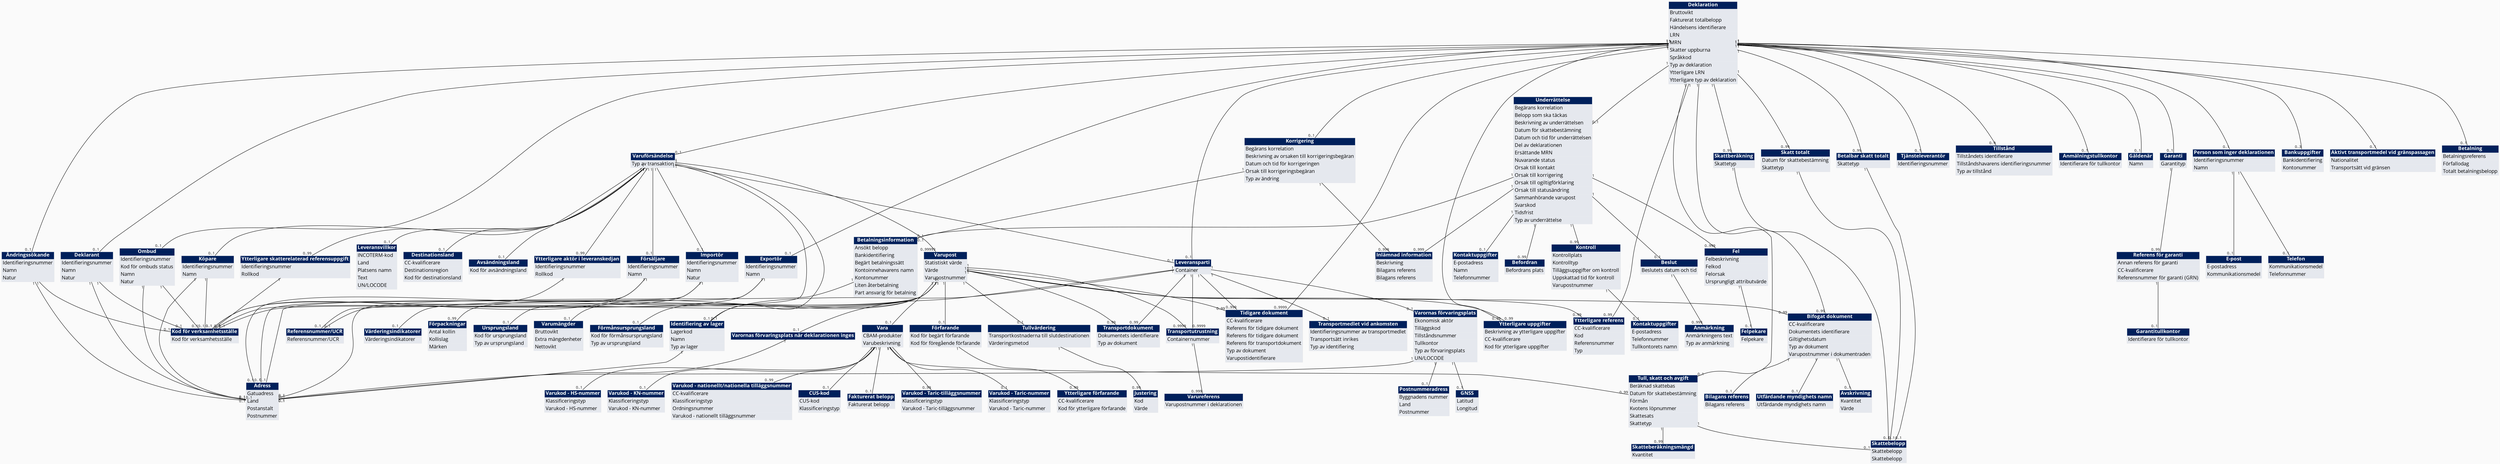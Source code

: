 Graph ClassDiagram {
bgcolor="#fafafa"
node [shape=plain, fontname="Open Sans"]
edge [fontname="Open Sans" width="2"]
"FIg-066" -- "FIg-029" [headlabel="0..1" taillabel="1" fontsize=10]
"FIg-134" -- "FIg-029" [headlabel="0..1" taillabel="1" fontsize=10]
"FIg-014" -- "FIg-037" [headlabel="0..1" taillabel="1" fontsize=10]
"FIg-014" -- "FIg-012" [headlabel="0..999" taillabel="1" fontsize=10]
"FIg-038" -- "FIg-083" [headlabel="0..1" taillabel="1" fontsize=10]
"FIg-038" -- "FIg-029" [headlabel="0..1" taillabel="1" fontsize=10]
"FIg-063" -- "FIg-083" [headlabel="0..1" taillabel="1" fontsize=10]
"FIg-063" -- "FIg-029" [headlabel="0..1" taillabel="1" fontsize=10]
"FIg-045" -- "FIg-081" [headlabel="0..1" taillabel="1" fontsize=10]
"FIg-045" -- "FIg-101" [headlabel="0..99" taillabel="1" fontsize=10]
"FIg-045" -- "FIg-047" [headlabel="0..1" taillabel="1" fontsize=10]
"FIg-045" -- "FIg-088" [headlabel="0..99" taillabel="1" fontsize=10]
"FIg-045" -- "FIg-087" [headlabel="0..1" taillabel="1" fontsize=10]
"FIg-045" -- "FIg-133" [headlabel="0..1" taillabel="1" fontsize=10]
"FIg-045" -- "FIg-086" [headlabel="0..99" taillabel="1" fontsize=10]
"FIg-045" -- "FIg-082" [headlabel="0..1" taillabel="1" fontsize=10]
"FIg-075" -- "FIg-073" [headlabel="0..1" taillabel="1" fontsize=10]
"FIg-075" -- "FIg-122" [headlabel="0..99" taillabel="1" fontsize=10]
"FIg-075" -- "FIg-135" [headlabel="0..999" taillabel="1" fontsize=10]
"FIg-075" -- "FIg-044" [headlabel="0..9999" taillabel="1" fontsize=10]
"FIg-075" -- "FIg-132" [headlabel="0..1" taillabel="1" fontsize=10]
"FIg-075" -- "FIg-127" [headlabel="0..1" taillabel="1" fontsize=10]
"FIg-075" -- "FIg-076" [headlabel="0..1" taillabel="1" fontsize=10]
"FIg-019" -- "FIg-016" [headlabel="0..1" taillabel="1" fontsize=10]
"FIg-093" -- "FIg-094" [headlabel="0..99" taillabel="1" fontsize=10]
"FIg-015" -- "FIg-011" [headlabel="0..999" taillabel="1" fontsize=10]
"FIg-036" -- "FIg-029" [headlabel="0..1" taillabel="1" fontsize=10]
"FIg-036" -- "FIg-083" [headlabel="0..1" taillabel="1" fontsize=10]
"FIg-001" -- "FIg-079" [headlabel="0..1" taillabel="1" fontsize=10]
"FIg-001" -- "FIg-050" [headlabel="0..99" taillabel="1" fontsize=10]
"FIg-001" -- "FIg-014" [headlabel="0..1" taillabel="1" fontsize=10]
"FIg-001" -- "FIg-032" [headlabel="0..9" taillabel="1" fontsize=10]
"FIg-001" -- "FIg-036" [headlabel="0..1" taillabel="1" fontsize=10]
"FIg-001" -- "FIg-116" [headlabel="0..1" taillabel="1" fontsize=10]
"FIg-001" -- "FIg-119" [headlabel="0..1" taillabel="1" fontsize=10]
"FIg-001" -- "FIg-057" [headlabel="0..99" taillabel="1" fontsize=10]
"FIg-001" -- "FIg-026" [headlabel="0..1" taillabel="1" fontsize=10]
"FIg-001" -- "FIg-034" [headlabel="0..1" taillabel="1" fontsize=10]
"FIg-001" -- "FIg-136" [headlabel="0..99" taillabel="1" fontsize=10]
"FIg-001" -- "FIg-102" [headlabel="0..99" taillabel="1" fontsize=10]
"FIg-001" -- "FIg-111" [headlabel="0..99" taillabel="1" fontsize=10]
"FIg-001" -- "FIg-135" [headlabel="0..9999" taillabel="1" fontsize=10]
"FIg-001" -- "FIg-075" [headlabel="0..1" taillabel="1" fontsize=10]
"FIg-001" -- "FIg-038" [headlabel="0..1" taillabel="1" fontsize=10]
"FIg-001" -- "FIg-099" [headlabel="0..1" taillabel="1" fontsize=10]
"FIg-001" -- "FIg-101" [headlabel="0..1" taillabel="1" fontsize=10]
"FIg-001" -- "FIg-031" [headlabel="0..1" taillabel="1" fontsize=10]
"FIg-001" -- "FIg-053" [headlabel="0..99" taillabel="1" fontsize=10]
"FIg-001" -- "FIg-062" [headlabel="0..3" taillabel="1" fontsize=10]
"FIg-001" -- "FIg-028" [headlabel="0..1" taillabel="1" fontsize=10]
"FIg-001" -- "FIg-085" [headlabel="0..1" taillabel="1" fontsize=10]
"FIg-001" -- "FIg-033" [headlabel="0..1" taillabel="1" fontsize=10]
"FIg-001" -- "FIg-060" [headlabel="0..1" taillabel="1" fontsize=10]
"FIg-101" -- "FIg-059" [headlabel="0..1" taillabel="1" fontsize=10]
"FIg-101" -- "FIg-091" [headlabel="0..99" taillabel="1" fontsize=10]
"FIg-017" -- "FIg-023" [headlabel="0..1" taillabel="1" fontsize=10]
"FIg-033" -- "FIg-083" [headlabel="0..1" taillabel="1" fontsize=10]
"FIg-033" -- "FIg-029" [headlabel="0..1" taillabel="1" fontsize=10]
"FIg-078" -- "FIg-136" [headlabel="0..99" taillabel="1" fontsize=10]
"FIg-078" -- "FIg-093" [headlabel="0..1" taillabel="1" fontsize=10]
"FIg-078" -- "FIg-111" [headlabel="0..99" taillabel="1" fontsize=10]
"FIg-078" -- "FIg-135" [headlabel="0..99" taillabel="1" fontsize=10]
"FIg-078" -- "FIg-089" [headlabel="0..1" taillabel="1" fontsize=10]
"FIg-078" -- "FIg-103" [headlabel="0..1" taillabel="1" fontsize=10]
"FIg-078" -- "FIg-130" [headlabel="0..1" taillabel="1" fontsize=10]
"FIg-078" -- "FIg-052" [headlabel="0..99" taillabel="1" fontsize=10]
"FIg-078" -- "FIg-102" [headlabel="0..99" taillabel="1" fontsize=10]
"FIg-078" -- "FIg-045" [headlabel="0..1" taillabel="1" fontsize=10]
"FIg-078" -- "FIg-126" [headlabel="0..1" taillabel="1" fontsize=10]
"FIg-078" -- "FIg-100" [headlabel="0..1" taillabel="1" fontsize=10]
"FIg-078" -- "FIg-044" [headlabel="0..9999" taillabel="1" fontsize=10]
"FIg-078" -- "FIg-122" [headlabel="0..99" taillabel="1" fontsize=10]
"FIg-078" -- "FIg-113" [headlabel="0..1" taillabel="1" fontsize=10]
"FIg-119" -- "FIg-125" [headlabel="0..1" taillabel="1" fontsize=10]
"FIg-119" -- "FIg-063" [headlabel="0..1" taillabel="1" fontsize=10]
"FIg-119" -- "FIg-077" [headlabel="0..1" taillabel="1" fontsize=10]
"FIg-119" -- "FIg-067" [headlabel="0..1" taillabel="1" fontsize=10]
"FIg-119" -- "FIg-092" [headlabel="0..1" taillabel="1" fontsize=10]
"FIg-119" -- "FIg-132" [headlabel="0..1" taillabel="1" fontsize=10]
"FIg-119" -- "FIg-075" [headlabel="0..1" taillabel="1" fontsize=10]
"FIg-119" -- "FIg-126" [headlabel="0..1" taillabel="1" fontsize=10]
"FIg-119" -- "FIg-066" [headlabel="0..99" taillabel="1" fontsize=10]
"FIg-119" -- "FIg-071" [headlabel="0..1" taillabel="1" fontsize=10]
"FIg-119" -- "FIg-078" [headlabel="0..99999" taillabel="1" fontsize=10]
"FIg-119" -- "FIg-134" [headlabel="0..99" taillabel="1" fontsize=10]
"FIg-099" -- "FIg-120" [headlabel="0..99" taillabel="1" fontsize=10]
"FIg-120" -- "FIg-004" [headlabel="0..1" taillabel="1" fontsize=10]
"FIg-132" -- "FIg-083" [headlabel="0..1" taillabel="1" fontsize=10]
"FIg-067" -- "FIg-083" [headlabel="0..1" taillabel="1" fontsize=10]
"FIg-067" -- "FIg-029" [headlabel="0..1" taillabel="1" fontsize=10]
"FIg-127" -- "FIg-131" [headlabel="0..1" taillabel="1" fontsize=10]
"FIg-127" -- "FIg-069" [headlabel="0..1" taillabel="1" fontsize=10]
"FIg-127" -- "FIg-083" [headlabel="0..1" taillabel="1" fontsize=10]
"FIg-076" -- "FIg-083" [headlabel="0..1" taillabel="1" fontsize=10]
"FIg-028" -- "FIg-024" [headlabel="0..99" taillabel="1" fontsize=10]
"FIg-028" -- "FIg-015" [headlabel="0..1" taillabel="1" fontsize=10]
"FIg-028" -- "FIg-012" [headlabel="0..999" taillabel="1" fontsize=10]
"FIg-028" -- "FIg-019" [headlabel="0..99" taillabel="1" fontsize=10]
"FIg-028" -- "FIg-009" [headlabel="0..1" taillabel="1" fontsize=10]
"FIg-028" -- "FIg-017" [headlabel="0..999" taillabel="1" fontsize=10]
"FIg-028" -- "FIg-037" [headlabel="0..1" taillabel="1" fontsize=10]
"FIg-037" -- "FIg-083" [headlabel="0..1" taillabel="1" fontsize=10]
"FIg-113" -- "FIg-097" [headlabel="0..99" taillabel="1" fontsize=10]
"FIg-026" -- "FIg-029" [headlabel="0..1" taillabel="1" fontsize=10]
"FIg-026" -- "FIg-083" [headlabel="0..1" taillabel="1" fontsize=10]
"FIg-125" -- "FIg-083" [headlabel="0..1" taillabel="1" fontsize=10]
"FIg-125" -- "FIg-029" [headlabel="0..1" taillabel="1" fontsize=10]
"FIg-031" -- "FIg-105" [headlabel="0..1" taillabel="1" fontsize=10]
"FIg-031" -- "FIg-043" [headlabel="0..1" taillabel="1" fontsize=10]
"FIg-136" -- "FIg-137" [headlabel="0..1" taillabel="1" fontsize=10]
"FIg-136" -- "FIg-108" [headlabel="0..1" taillabel="1" fontsize=10]
"FIg-136" -- "FIg-042" [headlabel="0..1" taillabel="1" fontsize=10]
"FIg-053" -- "FIg-059" [headlabel="0..1" taillabel="1" fontsize=10]
"FIg-057" -- "FIg-059" [headlabel="0..1" taillabel="1" fontsize=10]
"FIg-050" -- "FIg-059" [headlabel="0..1" taillabel="1" fontsize=10]
"FIg-044" -- "FIg-070" [headlabel="0..999" taillabel="1" fontsize=10]
"FIg-083" [label=<<table border="0" cellspacing="0" cellborder="1" color="#E3E5E9"><tr><td bgcolor="#00205B"><font color="white"><b>Adress</b></font></td></tr><tr><td bgcolor="#e5e8ee" align="left" sides="LR">Gatuadress</td></tr><tr><td bgcolor="#e5e8ee" align="left" sides="LR">Land</td></tr><tr><td bgcolor="#e5e8ee" align="left" sides="LR">Postanstalt</td></tr><tr><td bgcolor="#e5e8ee" align="left" sides="LRB">Postnummer</td></tr></table>>]
"FIg-085" [label=<<table border="0" cellspacing="0" cellborder="1" color="#E3E5E9"><tr><td bgcolor="#00205B"><font color="white"><b>Aktivt transportmedel vid gränspassagen</b></font></td></tr><tr><td bgcolor="#e5e8ee" align="left" sides="LR">Nationalitet</td></tr><tr><td bgcolor="#e5e8ee" align="left" sides="LRB">Transportsätt vid gränsen</td></tr></table>>]
"FIg-038" [label=<<table border="0" cellspacing="0" cellborder="1" color="#E3E5E9"><tr><td bgcolor="#00205B"><font color="white"><b>Ändringssökande</b></font></td></tr><tr><td bgcolor="#e5e8ee" align="left" sides="LR">Identifieringsnummer</td></tr><tr><td bgcolor="#e5e8ee" align="left" sides="LR">Namn</td></tr><tr><td bgcolor="#e5e8ee" align="left" sides="LRB">Natur</td></tr></table>>]
"FIg-116" [label=<<table border="0" cellspacing="0" cellborder="1" color="#E3E5E9"><tr><td bgcolor="#00205B"><font color="white"><b>Anmälningstullkontor</b></font></td></tr><tr><td bgcolor="#e5e8ee" align="left" sides="LRB">Identifierare för tullkontor</td></tr></table>>]
"FIg-011" [label=<<table border="0" cellspacing="0" cellborder="1" color="#E3E5E9"><tr><td bgcolor="#00205B"><font color="white"><b>Anmärkning</b></font></td></tr><tr><td bgcolor="#e5e8ee" align="left" sides="LR">Anmärkningens text</td></tr><tr><td bgcolor="#e5e8ee" align="left" sides="LRB">Typ av anmärkning</td></tr></table>>]
"FIg-071" [label=<<table border="0" cellspacing="0" cellborder="1" color="#E3E5E9"><tr><td bgcolor="#00205B"><font color="white"><b>Avsändningsland</b></font></td></tr><tr><td bgcolor="#e5e8ee" align="left" sides="LRB">Kod för avsändningsland</td></tr></table>>]
"FIg-108" [label=<<table border="0" cellspacing="0" cellborder="1" color="#E3E5E9"><tr><td bgcolor="#00205B"><font color="white"><b>Avskrivning</b></font></td></tr><tr><td bgcolor="#e5e8ee" align="left" sides="LR">Kvantitet</td></tr><tr><td bgcolor="#e5e8ee" align="left" sides="LRB">Värde</td></tr></table>>]
"FIg-062" [label=<<table border="0" cellspacing="0" cellborder="1" color="#E3E5E9"><tr><td bgcolor="#00205B"><font color="white"><b>Bankuppgifter</b></font></td></tr><tr><td bgcolor="#e5e8ee" align="left" sides="LR">Bankidentifiering</td></tr><tr><td bgcolor="#e5e8ee" align="left" sides="LRB">Kontonummer</td></tr></table>>]
"FIg-024" [label=<<table border="0" cellspacing="0" cellborder="1" color="#E3E5E9"><tr><td bgcolor="#00205B"><font color="white"><b>Befordran</b></font></td></tr><tr><td bgcolor="#e5e8ee" align="left" sides="LRB">Befordrans plats</td></tr></table>>]
"FIg-015" [label=<<table border="0" cellspacing="0" cellborder="1" color="#E3E5E9"><tr><td bgcolor="#00205B"><font color="white"><b>Beslut</b></font></td></tr><tr><td bgcolor="#e5e8ee" align="left" sides="LRB">Beslutets datum och tid</td></tr></table>>]
"FIg-057" [label=<<table border="0" cellspacing="0" cellborder="1" color="#E3E5E9"><tr><td bgcolor="#00205B"><font color="white"><b>Betalbar skatt totalt</b></font></td></tr><tr><td bgcolor="#e5e8ee" align="left" sides="LRB">Skattetyp</td></tr></table>>]
"FIg-060" [label=<<table border="0" cellspacing="0" cellborder="1" color="#E3E5E9"><tr><td bgcolor="#00205B"><font color="white"><b>Betalning</b></font></td></tr><tr><td bgcolor="#e5e8ee" align="left" sides="LR">Betalningsreferens</td></tr><tr><td bgcolor="#e5e8ee" align="left" sides="LR">Förfallodag</td></tr><tr><td bgcolor="#e5e8ee" align="left" sides="LRB">Totalt betalningsbelopp</td></tr></table>>]
"FIg-037" [label=<<table border="0" cellspacing="0" cellborder="1" color="#E3E5E9"><tr><td bgcolor="#00205B"><font color="white"><b>Betalningsinformation</b></font></td></tr><tr><td bgcolor="#e5e8ee" align="left" sides="LR">Ansökt belopp</td></tr><tr><td bgcolor="#e5e8ee" align="left" sides="LR">Bankidentifiering</td></tr><tr><td bgcolor="#e5e8ee" align="left" sides="LR">Begärt betalningssätt</td></tr><tr><td bgcolor="#e5e8ee" align="left" sides="LR">Kontoinnehavarens namn</td></tr><tr><td bgcolor="#e5e8ee" align="left" sides="LR">Kontonummer</td></tr><tr><td bgcolor="#e5e8ee" align="left" sides="LR">Liten återbetalning</td></tr><tr><td bgcolor="#e5e8ee" align="left" sides="LRB">Part ansvarig för betalning</td></tr></table>>]
"FIg-136" [label=<<table border="0" cellspacing="0" cellborder="1" color="#E3E5E9"><tr><td bgcolor="#00205B"><font color="white"><b>Bifogat dokument</b></font></td></tr><tr><td bgcolor="#e5e8ee" align="left" sides="LR">CC-kvalificerare</td></tr><tr><td bgcolor="#e5e8ee" align="left" sides="LR">Dokumentets identifierare</td></tr><tr><td bgcolor="#e5e8ee" align="left" sides="LR">Giltighetsdatum</td></tr><tr><td bgcolor="#e5e8ee" align="left" sides="LR">Typ av dokument</td></tr><tr><td bgcolor="#e5e8ee" align="left" sides="LRB">Varupostnummer i dokumentraden</td></tr></table>>]
"FIg-042" [label=<<table border="0" cellspacing="0" cellborder="1" color="#E3E5E9"><tr><td bgcolor="#00205B"><font color="white"><b>Bilagans referens</b></font></td></tr><tr><td bgcolor="#e5e8ee" align="left" sides="LRB">Bilagans referens</td></tr></table>>]
"FIg-087" [label=<<table border="0" cellspacing="0" cellborder="1" color="#E3E5E9"><tr><td bgcolor="#00205B"><font color="white"><b>CUS-kod</b></font></td></tr><tr><td bgcolor="#e5e8ee" align="left" sides="LR">CUS-kod</td></tr><tr><td bgcolor="#e5e8ee" align="left" sides="LRB">Klassificeringstyp</td></tr></table>>]
"FIg-036" [label=<<table border="0" cellspacing="0" cellborder="1" color="#E3E5E9"><tr><td bgcolor="#00205B"><font color="white"><b>Deklarant</b></font></td></tr><tr><td bgcolor="#e5e8ee" align="left" sides="LR">Identifieringsnummer</td></tr><tr><td bgcolor="#e5e8ee" align="left" sides="LR">Namn</td></tr><tr><td bgcolor="#e5e8ee" align="left" sides="LRB">Natur</td></tr></table>>]
"FIg-001" [label=<<table border="0" cellspacing="0" cellborder="1" color="#E3E5E9"><tr><td bgcolor="#00205B"><font color="white"><b>Deklaration</b></font></td></tr><tr><td bgcolor="#e5e8ee" align="left" sides="LR">Bruttovikt</td></tr><tr><td bgcolor="#e5e8ee" align="left" sides="LR">Fakturerat totalbelopp</td></tr><tr><td bgcolor="#e5e8ee" align="left" sides="LR">Händelsens identifierare</td></tr><tr><td bgcolor="#e5e8ee" align="left" sides="LR">LRN</td></tr><tr><td bgcolor="#e5e8ee" align="left" sides="LR">MRN</td></tr><tr><td bgcolor="#e5e8ee" align="left" sides="LR">Skatter uppburna</td></tr><tr><td bgcolor="#e5e8ee" align="left" sides="LR">Språkkod</td></tr><tr><td bgcolor="#e5e8ee" align="left" sides="LR">Typ av deklaration</td></tr><tr><td bgcolor="#e5e8ee" align="left" sides="LR">Ytterligare LRN</td></tr><tr><td bgcolor="#e5e8ee" align="left" sides="LRB">Ytterligare typ av deklaration</td></tr></table>>]
"FIg-092" [label=<<table border="0" cellspacing="0" cellborder="1" color="#E3E5E9"><tr><td bgcolor="#00205B"><font color="white"><b>Destinationsland</b></font></td></tr><tr><td bgcolor="#e5e8ee" align="left" sides="LR">CC-kvalificerare</td></tr><tr><td bgcolor="#e5e8ee" align="left" sides="LR">Destinationsregion</td></tr><tr><td bgcolor="#e5e8ee" align="left" sides="LRB">Kod för destinationsland</td></tr></table>>]
"FIg-105" [label=<<table border="0" cellspacing="0" cellborder="1" color="#E3E5E9"><tr><td bgcolor="#00205B"><font color="white"><b>E-post</b></font></td></tr><tr><td bgcolor="#e5e8ee" align="left" sides="LR">E-postadress</td></tr><tr><td bgcolor="#e5e8ee" align="left" sides="LRB">Kommunikationsmedel</td></tr></table>>]
"FIg-033" [label=<<table border="0" cellspacing="0" cellborder="1" color="#E3E5E9"><tr><td bgcolor="#00205B"><font color="white"><b>Exportör</b></font></td></tr><tr><td bgcolor="#e5e8ee" align="left" sides="LR">Identifieringsnummer</td></tr><tr><td bgcolor="#e5e8ee" align="left" sides="LRB">Namn</td></tr></table>>]
"FIg-133" [label=<<table border="0" cellspacing="0" cellborder="1" color="#E3E5E9"><tr><td bgcolor="#00205B"><font color="white"><b>Fakturerat belopp</b></font></td></tr><tr><td bgcolor="#e5e8ee" align="left" sides="LRB">Fakturerat belopp</td></tr></table>>]
"FIg-017" [label=<<table border="0" cellspacing="0" cellborder="1" color="#E3E5E9"><tr><td bgcolor="#00205B"><font color="white"><b>Fel</b></font></td></tr><tr><td bgcolor="#e5e8ee" align="left" sides="LR">Felbeskrivning</td></tr><tr><td bgcolor="#e5e8ee" align="left" sides="LR">Felkod</td></tr><tr><td bgcolor="#e5e8ee" align="left" sides="LR">Felorsak</td></tr><tr><td bgcolor="#e5e8ee" align="left" sides="LRB">Ursprungligt attributvärde</td></tr></table>>]
"FIg-023" [label=<<table border="0" cellspacing="0" cellborder="1" color="#E3E5E9"><tr><td bgcolor="#00205B"><font color="white"><b>Felpekare</b></font></td></tr><tr><td bgcolor="#e5e8ee" align="left" sides="LR">Felpekare</td></tr></table>>]
"FIg-113" [label=<<table border="0" cellspacing="0" cellborder="1" color="#E3E5E9"><tr><td bgcolor="#00205B"><font color="white"><b>Förfarande</b></font></td></tr><tr><td bgcolor="#e5e8ee" align="left" sides="LR">Kod för begärt förfarande</td></tr><tr><td bgcolor="#e5e8ee" align="left" sides="LRB">Kod för föregående förfarande</td></tr></table>>]
"FIg-103" [label=<<table border="0" cellspacing="0" cellborder="1" color="#E3E5E9"><tr><td bgcolor="#00205B"><font color="white"><b>Förmånsursprungsland</b></font></td></tr><tr><td bgcolor="#e5e8ee" align="left" sides="LR">Kod för förmånsursprungsland</td></tr><tr><td bgcolor="#e5e8ee" align="left" sides="LRB">Typ av ursprungsland</td></tr></table>>]
"FIg-052" [label=<<table border="0" cellspacing="0" cellborder="1" color="#E3E5E9"><tr><td bgcolor="#00205B"><font color="white"><b>Förpackningar</b></font></td></tr><tr><td bgcolor="#e5e8ee" align="left" sides="LR">Antal kollin</td></tr><tr><td bgcolor="#e5e8ee" align="left" sides="LR">Kollislag</td></tr><tr><td bgcolor="#e5e8ee" align="left" sides="LRB">Märken</td></tr></table>>]
"FIg-125" [label=<<table border="0" cellspacing="0" cellborder="1" color="#E3E5E9"><tr><td bgcolor="#00205B"><font color="white"><b>Försäljare</b></font></td></tr><tr><td bgcolor="#e5e8ee" align="left" sides="LR">Identifieringsnummer</td></tr><tr><td bgcolor="#e5e8ee" align="left" sides="LRB">Namn</td></tr></table>>]
"FIg-034" [label=<<table border="0" cellspacing="0" cellborder="1" color="#E3E5E9"><tr><td bgcolor="#00205B"><font color="white"><b>Gäldenär</b></font></td></tr><tr><td bgcolor="#e5e8ee" align="left" sides="LRB">Namn</td></tr></table>>]
"FIg-099" [label=<<table border="0" cellspacing="0" cellborder="1" color="#E3E5E9"><tr><td bgcolor="#00205B"><font color="white"><b>Garanti</b></font></td></tr><tr><td bgcolor="#e5e8ee" align="left" sides="LRB">Garantityp</td></tr></table>>]
"FIg-004" [label=<<table border="0" cellspacing="0" cellborder="1" color="#E3E5E9"><tr><td bgcolor="#00205B"><font color="white"><b>Garantitullkontor</b></font></td></tr><tr><td bgcolor="#e5e8ee" align="left" sides="LRB">Identifierare för tullkontor</td></tr></table>>]
"FIg-069" [label=<<table border="0" cellspacing="0" cellborder="1" color="#E3E5E9"><tr><td bgcolor="#00205B"><font color="white"><b>GNSS</b></font></td></tr><tr><td bgcolor="#e5e8ee" align="left" sides="LR">Latitud</td></tr><tr><td bgcolor="#e5e8ee" align="left" sides="LRB">Longitud</td></tr></table>>]
"FIg-132" [label=<<table border="0" cellspacing="0" cellborder="1" color="#E3E5E9"><tr><td bgcolor="#00205B"><font color="white"><b>Identifiering av lager</b></font></td></tr><tr><td bgcolor="#e5e8ee" align="left" sides="LR">Lagerkod</td></tr><tr><td bgcolor="#e5e8ee" align="left" sides="LR">Namn</td></tr><tr><td bgcolor="#e5e8ee" align="left" sides="LRB">Typ av lager</td></tr></table>>]
"FIg-067" [label=<<table border="0" cellspacing="0" cellborder="1" color="#E3E5E9"><tr><td bgcolor="#00205B"><font color="white"><b>Importör</b></font></td></tr><tr><td bgcolor="#e5e8ee" align="left" sides="LR">Identifieringsnummer</td></tr><tr><td bgcolor="#e5e8ee" align="left" sides="LR">Namn</td></tr><tr><td bgcolor="#e5e8ee" align="left" sides="LRB">Natur</td></tr></table>>]
"FIg-012" [label=<<table border="0" cellspacing="0" cellborder="1" color="#E3E5E9"><tr><td bgcolor="#00205B"><font color="white"><b>Inlämnad information</b></font></td></tr><tr><td bgcolor="#e5e8ee" align="left" sides="LR">Beskrivning</td></tr><tr><td bgcolor="#e5e8ee" align="left" sides="LR">Bilagans referens</td></tr><tr><td bgcolor="#e5e8ee" align="left" sides="LR">Bilagans referens</td></tr></table>>]
"FIg-094" [label=<<table border="0" cellspacing="0" cellborder="1" color="#E3E5E9"><tr><td bgcolor="#00205B"><font color="white"><b>Justering</b></font></td></tr><tr><td bgcolor="#e5e8ee" align="left" sides="LR">Kod</td></tr><tr><td bgcolor="#e5e8ee" align="left" sides="LRB">Värde</td></tr></table>>]
"FIg-029" [label=<<table border="0" cellspacing="0" cellborder="1" color="#E3E5E9"><tr><td bgcolor="#00205B"><font color="white"><b>Kod för verksamhetsställe</b></font></td></tr><tr><td bgcolor="#e5e8ee" align="left" sides="LR">Kod för verksamhetsställe</td></tr></table>>]
"FIg-009" [label=<<table border="0" cellspacing="0" cellborder="1" color="#E3E5E9"><tr><td bgcolor="#00205B"><font color="white"><b>Kontaktuppgifter</b></font></td></tr><tr><td bgcolor="#e5e8ee" align="left" sides="LR">E-postadress</td></tr><tr><td bgcolor="#e5e8ee" align="left" sides="LR">Namn</td></tr><tr><td bgcolor="#e5e8ee" align="left" sides="LRB">Telefonnummer</td></tr></table>>]
"FIg-016" [label=<<table border="0" cellspacing="0" cellborder="1" color="#E3E5E9"><tr><td bgcolor="#00205B"><font color="white"><b>Kontaktuppgifter</b></font></td></tr><tr><td bgcolor="#e5e8ee" align="left" sides="LR">E-postadress</td></tr><tr><td bgcolor="#e5e8ee" align="left" sides="LR">Telefonnummer</td></tr><tr><td bgcolor="#e5e8ee" align="left" sides="LRB">Tullkontorets namn</td></tr></table>>]
"FIg-019" [label=<<table border="0" cellspacing="0" cellborder="1" color="#E3E5E9"><tr><td bgcolor="#00205B"><font color="white"><b>Kontroll</b></font></td></tr><tr><td bgcolor="#e5e8ee" align="left" sides="LR">Kontrollplats</td></tr><tr><td bgcolor="#e5e8ee" align="left" sides="LR">Kontrolltyp</td></tr><tr><td bgcolor="#e5e8ee" align="left" sides="LR">Tilläggsuppgifter om kontroll</td></tr><tr><td bgcolor="#e5e8ee" align="left" sides="LR">Uppskattad tid för kontroll</td></tr><tr><td bgcolor="#e5e8ee" align="left" sides="LRB">Varupostnummer</td></tr></table>>]
"FIg-063" [label=<<table border="0" cellspacing="0" cellborder="1" color="#E3E5E9"><tr><td bgcolor="#00205B"><font color="white"><b>Köpare</b></font></td></tr><tr><td bgcolor="#e5e8ee" align="left" sides="LR">Identifieringsnummer</td></tr><tr><td bgcolor="#e5e8ee" align="left" sides="LRB">Namn</td></tr></table>>]
"FIg-014" [label=<<table border="0" cellspacing="0" cellborder="1" color="#E3E5E9"><tr><td bgcolor="#00205B"><font color="white"><b>Korrigering</b></font></td></tr><tr><td bgcolor="#e5e8ee" align="left" sides="LR">Begärans korrelation</td></tr><tr><td bgcolor="#e5e8ee" align="left" sides="LR">Beskrivning av orsaken till korrigeringsbegäran</td></tr><tr><td bgcolor="#e5e8ee" align="left" sides="LR">Datum och tid för korrigeringen</td></tr><tr><td bgcolor="#e5e8ee" align="left" sides="LR">Orsak till korrigeringsbegäran</td></tr><tr><td bgcolor="#e5e8ee" align="left" sides="LRB">Typ av ändring</td></tr></table>>]
"FIg-075" [label=<<table border="0" cellspacing="0" cellborder="1" color="#E3E5E9"><tr><td bgcolor="#00205B"><font color="white"><b>Leveransparti</b></font></td></tr><tr><td bgcolor="#e5e8ee" align="left" sides="LR">Container</td></tr></table>>]
"FIg-077" [label=<<table border="0" cellspacing="0" cellborder="1" color="#E3E5E9"><tr><td bgcolor="#00205B"><font color="white"><b>Leveransvillkor</b></font></td></tr><tr><td bgcolor="#e5e8ee" align="left" sides="LR">INCOTERM-kod</td></tr><tr><td bgcolor="#e5e8ee" align="left" sides="LR">Land</td></tr><tr><td bgcolor="#e5e8ee" align="left" sides="LR">Platsens namn</td></tr><tr><td bgcolor="#e5e8ee" align="left" sides="LR">Text</td></tr><tr><td bgcolor="#e5e8ee" align="left" sides="LRB">UN/LOCODE</td></tr></table>>]
"FIg-026" [label=<<table border="0" cellspacing="0" cellborder="1" color="#E3E5E9"><tr><td bgcolor="#00205B"><font color="white"><b>Ombud</b></font></td></tr><tr><td bgcolor="#e5e8ee" align="left" sides="LR">Identifieringsnummer</td></tr><tr><td bgcolor="#e5e8ee" align="left" sides="LR">Kod för ombuds status</td></tr><tr><td bgcolor="#e5e8ee" align="left" sides="LR">Namn</td></tr><tr><td bgcolor="#e5e8ee" align="left" sides="LR">Natur</td></tr></table>>]
"FIg-031" [label=<<table border="0" cellspacing="0" cellborder="1" color="#E3E5E9"><tr><td bgcolor="#00205B"><font color="white"><b>Person som inger deklarationen</b></font></td></tr><tr><td bgcolor="#e5e8ee" align="left" sides="LR">Identifieringsnummer</td></tr><tr><td bgcolor="#e5e8ee" align="left" sides="LR">Namn</td></tr></table>>]
"FIg-131" [label=<<table border="0" cellspacing="0" cellborder="1" color="#E3E5E9"><tr><td bgcolor="#00205B"><font color="white"><b>Postnummeradress</b></font></td></tr><tr><td bgcolor="#e5e8ee" align="left" sides="LR">Byggnadens nummer</td></tr><tr><td bgcolor="#e5e8ee" align="left" sides="LR">Land</td></tr><tr><td bgcolor="#e5e8ee" align="left" sides="LR">Postnummer</td></tr></table>>]
"FIg-120" [label=<<table border="0" cellspacing="0" cellborder="1" color="#E3E5E9"><tr><td bgcolor="#00205B"><font color="white"><b>Referens för garanti</b></font></td></tr><tr><td bgcolor="#e5e8ee" align="left" sides="LR">Annan referens för garanti</td></tr><tr><td bgcolor="#e5e8ee" align="left" sides="LR">CC-kvalificerare</td></tr><tr><td bgcolor="#e5e8ee" align="left" sides="LRB">Referensnummer för garanti (GRN)</td></tr></table>>]
"FIg-126" [label=<<table border="0" cellspacing="0" cellborder="1" color="#E3E5E9"><tr><td bgcolor="#00205B"><font color="white"><b>Referensnummer/UCR</b></font></td></tr><tr><td bgcolor="#e5e8ee" align="left" sides="LRB">Referensnummer/UCR</td></tr></table>>]
"FIg-050" [label=<<table border="0" cellspacing="0" cellborder="1" color="#E3E5E9"><tr><td bgcolor="#00205B"><font color="white"><b>Skatt totalt</b></font></td></tr><tr><td bgcolor="#e5e8ee" align="left" sides="LR">Datum för skattebestämning</td></tr><tr><td bgcolor="#e5e8ee" align="left" sides="LRB">Skattetyp</td></tr></table>>]
"FIg-053" [label=<<table border="0" cellspacing="0" cellborder="1" color="#E3E5E9"><tr><td bgcolor="#00205B"><font color="white"><b>Skattberäkning</b></font></td></tr><tr><td bgcolor="#e5e8ee" align="left" sides="LRB">Skattetyp</td></tr></table>>]
"FIg-059" [label=<<table border="0" cellspacing="0" cellborder="1" color="#E3E5E9"><tr><td bgcolor="#00205B"><font color="white"><b>Skattebelopp</b></font></td></tr><tr><td bgcolor="#e5e8ee" align="left" sides="LR">Skattebelopp</td></tr><tr><td bgcolor="#e5e8ee" align="left" sides="LRB">Skattebelopp</td></tr></table>>]
"FIg-091" [label=<<table border="0" cellspacing="0" cellborder="1" color="#E3E5E9"><tr><td bgcolor="#00205B"><font color="white"><b>Skatteberäkningsmängd</b></font></td></tr><tr><td bgcolor="#e5e8ee" align="left" sides="LR">Kvantitet</td></tr></table>>]
"FIg-043" [label=<<table border="0" cellspacing="0" cellborder="1" color="#E3E5E9"><tr><td bgcolor="#00205B"><font color="white"><b>Telefon</b></font></td></tr><tr><td bgcolor="#e5e8ee" align="left" sides="LR">Kommunikationsmedel</td></tr><tr><td bgcolor="#e5e8ee" align="left" sides="LRB">Telefonnummer</td></tr></table>>]
"FIg-135" [label=<<table border="0" cellspacing="0" cellborder="1" color="#E3E5E9"><tr><td bgcolor="#00205B"><font color="white"><b>Tidigare dokument</b></font></td></tr><tr><td bgcolor="#e5e8ee" align="left" sides="LR">CC-kvalificerare</td></tr><tr><td bgcolor="#e5e8ee" align="left" sides="LR">Referens för tidigare dokument</td></tr><tr><td bgcolor="#e5e8ee" align="left" sides="LR">Referens för tidigare dokument</td></tr><tr><td bgcolor="#e5e8ee" align="left" sides="LR">Referens för transportdokument</td></tr><tr><td bgcolor="#e5e8ee" align="left" sides="LR">Typ av dokument</td></tr><tr><td bgcolor="#e5e8ee" align="left" sides="LRB">Varupostidentifierare</td></tr></table>>]
"FIg-032" [label=<<table border="0" cellspacing="0" cellborder="1" color="#E3E5E9"><tr><td bgcolor="#00205B"><font color="white"><b>Tillstånd</b></font></td></tr><tr><td bgcolor="#e5e8ee" align="left" sides="LR">Tillståndets identifierare</td></tr><tr><td bgcolor="#e5e8ee" align="left" sides="LR">Tillståndshavarens identifieringsnummer</td></tr><tr><td bgcolor="#e5e8ee" align="left" sides="LRB">Typ av tillstånd</td></tr></table>>]
"FIg-079" [label=<<table border="0" cellspacing="0" cellborder="1" color="#E3E5E9"><tr><td bgcolor="#00205B"><font color="white"><b>Tjänsteleverantör</b></font></td></tr><tr><td bgcolor="#e5e8ee" align="left" sides="LR">Identifieringsnummer</td></tr></table>>]
"FIg-122" [label=<<table border="0" cellspacing="0" cellborder="1" color="#E3E5E9"><tr><td bgcolor="#00205B"><font color="white"><b>Transportdokument</b></font></td></tr><tr><td bgcolor="#e5e8ee" align="left" sides="LR">Dokumentets identifierare</td></tr><tr><td bgcolor="#e5e8ee" align="left" sides="LRB">Typ av dokument</td></tr></table>>]
"FIg-073" [label=<<table border="0" cellspacing="0" cellborder="1" color="#E3E5E9"><tr><td bgcolor="#00205B"><font color="white"><b>Transportmedlet vid ankomsten</b></font></td></tr><tr><td bgcolor="#e5e8ee" align="left" sides="LR">Identifieringsnummer av transportmedlet</td></tr><tr><td bgcolor="#e5e8ee" align="left" sides="LR">Transportsätt inrikes</td></tr><tr><td bgcolor="#e5e8ee" align="left" sides="LRB">Typ av identifiering</td></tr></table>>]
"FIg-044" [label=<<table border="0" cellspacing="0" cellborder="1" color="#E3E5E9"><tr><td bgcolor="#00205B"><font color="white"><b>Transportutrustning</b></font></td></tr><tr><td bgcolor="#e5e8ee" align="left" sides="LR">Containernummer</td></tr></table>>]
"FIg-101" [label=<<table border="0" cellspacing="0" cellborder="1" color="#E3E5E9"><tr><td bgcolor="#00205B"><font color="white"><b>Tull, skatt och avgift</b></font></td></tr><tr><td bgcolor="#e5e8ee" align="left" sides="LR">Beräknad skattebas</td></tr><tr><td bgcolor="#e5e8ee" align="left" sides="LR">Datum för skattebestämning</td></tr><tr><td bgcolor="#e5e8ee" align="left" sides="LR">Förmån</td></tr><tr><td bgcolor="#e5e8ee" align="left" sides="LR">Kvotens löpnummer</td></tr><tr><td bgcolor="#e5e8ee" align="left" sides="LR">Skattesats</td></tr><tr><td bgcolor="#e5e8ee" align="left" sides="LR">Skattetyp</td></tr></table>>]
"FIg-093" [label=<<table border="0" cellspacing="0" cellborder="1" color="#E3E5E9"><tr><td bgcolor="#00205B"><font color="white"><b>Tullvärdering</b></font></td></tr><tr><td bgcolor="#e5e8ee" align="left" sides="LR">Transportkostnaderna till slutdestinationen</td></tr><tr><td bgcolor="#e5e8ee" align="left" sides="LRB">Värderingsmetod</td></tr></table>>]
"FIg-028" [label=<<table border="0" cellspacing="0" cellborder="1" color="#E3E5E9"><tr><td bgcolor="#00205B"><font color="white"><b>Underrättelse</b></font></td></tr><tr><td bgcolor="#e5e8ee" align="left" sides="LR">Begärans korrelation</td></tr><tr><td bgcolor="#e5e8ee" align="left" sides="LR">Belopp som ska täckas</td></tr><tr><td bgcolor="#e5e8ee" align="left" sides="LR">Beskrivning av underrättelsen</td></tr><tr><td bgcolor="#e5e8ee" align="left" sides="LR">Datum för skattebestämning</td></tr><tr><td bgcolor="#e5e8ee" align="left" sides="LR">Datum och tid för underrättelsen</td></tr><tr><td bgcolor="#e5e8ee" align="left" sides="LR">Del av deklarationen</td></tr><tr><td bgcolor="#e5e8ee" align="left" sides="LR">Ersättande MRN</td></tr><tr><td bgcolor="#e5e8ee" align="left" sides="LR">Nuvarande status</td></tr><tr><td bgcolor="#e5e8ee" align="left" sides="LR">Orsak till kontakt</td></tr><tr><td bgcolor="#e5e8ee" align="left" sides="LR">Orsak till korrigering</td></tr><tr><td bgcolor="#e5e8ee" align="left" sides="LR">Orsak till ogiltigförklaring</td></tr><tr><td bgcolor="#e5e8ee" align="left" sides="LR">Orsak till statusändring</td></tr><tr><td bgcolor="#e5e8ee" align="left" sides="LR">Sammanhörande varupost</td></tr><tr><td bgcolor="#e5e8ee" align="left" sides="LR">Svarskod</td></tr><tr><td bgcolor="#e5e8ee" align="left" sides="LR">Tidsfrist</td></tr><tr><td bgcolor="#e5e8ee" align="left" sides="LR">Typ av underrättelse</td></tr></table>>]
"FIg-100" [label=<<table border="0" cellspacing="0" cellborder="1" color="#E3E5E9"><tr><td bgcolor="#00205B"><font color="white"><b>Ursprungsland</b></font></td></tr><tr><td bgcolor="#e5e8ee" align="left" sides="LR">Kod för ursprungsland</td></tr><tr><td bgcolor="#e5e8ee" align="left" sides="LR">Typ av ursprungsland</td></tr></table>>]
"FIg-137" [label=<<table border="0" cellspacing="0" cellborder="1" color="#E3E5E9"><tr><td bgcolor="#00205B"><font color="white"><b>Utfärdande myndighets namn</b></font></td></tr><tr><td bgcolor="#e5e8ee" align="left" sides="LRB">Utfärdande myndighets namn</td></tr></table>>]
"FIg-045" [label=<<table border="0" cellspacing="0" cellborder="1" color="#E3E5E9"><tr><td bgcolor="#00205B"><font color="white"><b>Vara</b></font></td></tr><tr><td bgcolor="#e5e8ee" align="left" sides="LR">CBAM-produkter</td></tr><tr><td bgcolor="#e5e8ee" align="left" sides="LRB">Varubeskrivning</td></tr></table>>]
"FIg-130" [label=<<table border="0" cellspacing="0" cellborder="1" color="#E3E5E9"><tr><td bgcolor="#00205B"><font color="white"><b>Värderingsindikatorer</b></font></td></tr><tr><td bgcolor="#e5e8ee" align="left" sides="LRB">Värderingsindikatorer</td></tr></table>>]
"FIg-127" [label=<<table border="0" cellspacing="0" cellborder="1" color="#E3E5E9"><tr><td bgcolor="#00205B"><font color="white"><b>Varornas förvaringsplats</b></font></td></tr><tr><td bgcolor="#e5e8ee" align="left" sides="LR">Ekonomisk aktör</td></tr><tr><td bgcolor="#e5e8ee" align="left" sides="LR">Tilläggskod</td></tr><tr><td bgcolor="#e5e8ee" align="left" sides="LR">Tillståndsnummer</td></tr><tr><td bgcolor="#e5e8ee" align="left" sides="LR">Tullkontor</td></tr><tr><td bgcolor="#e5e8ee" align="left" sides="LR">Typ av förvaringsplats</td></tr><tr><td bgcolor="#e5e8ee" align="left" sides="LR">UN/LOCODE</td></tr></table>>]
"FIg-076" [label=<<table border="0" cellspacing="0" cellborder="1" color="#E3E5E9"><tr><td bgcolor="#00205B"><font color="white"><b>Varornas förvaringsplats när deklarationen inges</b></font></td></tr></table>>]
"FIg-119" [label=<<table border="0" cellspacing="0" cellborder="1" color="#E3E5E9"><tr><td bgcolor="#00205B"><font color="white"><b>Varuförsändelse</b></font></td></tr><tr><td bgcolor="#e5e8ee" align="left" sides="LR">Typ av transaktion</td></tr></table>>]
"FIg-081" [label=<<table border="0" cellspacing="0" cellborder="1" color="#E3E5E9"><tr><td bgcolor="#00205B"><font color="white"><b>Varukod - HS-nummer</b></font></td></tr><tr><td bgcolor="#e5e8ee" align="left" sides="LR">Klassificeringstyp</td></tr><tr><td bgcolor="#e5e8ee" align="left" sides="LR">Varukod - HS-nummer</td></tr></table>>]
"FIg-047" [label=<<table border="0" cellspacing="0" cellborder="1" color="#E3E5E9"><tr><td bgcolor="#00205B"><font color="white"><b>Varukod - KN-nummer</b></font></td></tr><tr><td bgcolor="#e5e8ee" align="left" sides="LR">Klassificeringstyp</td></tr><tr><td bgcolor="#e5e8ee" align="left" sides="LR">Varukod - KN-nummer</td></tr></table>>]
"FIg-088" [label=<<table border="0" cellspacing="0" cellborder="1" color="#E3E5E9"><tr><td bgcolor="#00205B"><font color="white"><b>Varukod - nationellt/nationella tilläggsnummer</b></font></td></tr><tr><td bgcolor="#e5e8ee" align="left" sides="LR">CC-kvalificerare</td></tr><tr><td bgcolor="#e5e8ee" align="left" sides="LR">Klassificeringstyp</td></tr><tr><td bgcolor="#e5e8ee" align="left" sides="LR">Ordningsnummer</td></tr><tr><td bgcolor="#e5e8ee" align="left" sides="LR">Varukod - nationellt tilläggsnummer</td></tr></table>>]
"FIg-082" [label=<<table border="0" cellspacing="0" cellborder="1" color="#E3E5E9"><tr><td bgcolor="#00205B"><font color="white"><b>Varukod - Taric-nummer</b></font></td></tr><tr><td bgcolor="#e5e8ee" align="left" sides="LR">Klassificeringstyp</td></tr><tr><td bgcolor="#e5e8ee" align="left" sides="LR">Varukod - Taric-nummer</td></tr></table>>]
"FIg-086" [label=<<table border="0" cellspacing="0" cellborder="1" color="#E3E5E9"><tr><td bgcolor="#00205B"><font color="white"><b>Varukod - Taric-tilläggsnummer</b></font></td></tr><tr><td bgcolor="#e5e8ee" align="left" sides="LR">Klassificeringstyp</td></tr><tr><td bgcolor="#e5e8ee" align="left" sides="LR">Varukod - Taric-tilläggsnummer</td></tr></table>>]
"FIg-089" [label=<<table border="0" cellspacing="0" cellborder="1" color="#E3E5E9"><tr><td bgcolor="#00205B"><font color="white"><b>Varumängder</b></font></td></tr><tr><td bgcolor="#e5e8ee" align="left" sides="LR">Bruttovikt</td></tr><tr><td bgcolor="#e5e8ee" align="left" sides="LR">Extra mängdenheter</td></tr><tr><td bgcolor="#e5e8ee" align="left" sides="LR">Nettovikt</td></tr></table>>]
"FIg-078" [label=<<table border="0" cellspacing="0" cellborder="1" color="#E3E5E9"><tr><td bgcolor="#00205B"><font color="white"><b>Varupost</b></font></td></tr><tr><td bgcolor="#e5e8ee" align="left" sides="LR">Statistiskt värde</td></tr><tr><td bgcolor="#e5e8ee" align="left" sides="LR">Värde</td></tr><tr><td bgcolor="#e5e8ee" align="left" sides="LRB">Varupostnummer</td></tr></table>>]
"FIg-070" [label=<<table border="0" cellspacing="0" cellborder="1" color="#E3E5E9"><tr><td bgcolor="#00205B"><font color="white"><b>Varureferens</b></font></td></tr><tr><td bgcolor="#e5e8ee" align="left" sides="LR">Varupostnummer i deklarationen</td></tr></table>>]
"FIg-134" [label=<<table border="0" cellspacing="0" cellborder="1" color="#E3E5E9"><tr><td bgcolor="#00205B"><font color="white"><b>Ytterligare aktör i leveranskedjan</b></font></td></tr><tr><td bgcolor="#e5e8ee" align="left" sides="LR">Identifieringsnummer</td></tr><tr><td bgcolor="#e5e8ee" align="left" sides="LR">Rollkod</td></tr></table>>]
"FIg-097" [label=<<table border="0" cellspacing="0" cellborder="1" color="#E3E5E9"><tr><td bgcolor="#00205B"><font color="white"><b>Ytterligare förfarande</b></font></td></tr><tr><td bgcolor="#e5e8ee" align="left" sides="LR">CC-kvalificerare</td></tr><tr><td bgcolor="#e5e8ee" align="left" sides="LR">Kod för ytterligare förfarande</td></tr></table>>]
"FIg-111" [label=<<table border="0" cellspacing="0" cellborder="1" color="#E3E5E9"><tr><td bgcolor="#00205B"><font color="white"><b>Ytterligare referens</b></font></td></tr><tr><td bgcolor="#e5e8ee" align="left" sides="LR">CC-kvalificerare</td></tr><tr><td bgcolor="#e5e8ee" align="left" sides="LR">Kod</td></tr><tr><td bgcolor="#e5e8ee" align="left" sides="LR">Referensnummer</td></tr><tr><td bgcolor="#e5e8ee" align="left" sides="LR">Typ</td></tr></table>>]
"FIg-066" [label=<<table border="0" cellspacing="0" cellborder="1" color="#E3E5E9"><tr><td bgcolor="#00205B"><font color="white"><b>Ytterligare skatterelaterad referensuppgift</b></font></td></tr><tr><td bgcolor="#e5e8ee" align="left" sides="LR">Identifieringsnummer</td></tr><tr><td bgcolor="#e5e8ee" align="left" sides="LR">Rollkod</td></tr></table>>]
"FIg-102" [label=<<table border="0" cellspacing="0" cellborder="1" color="#E3E5E9"><tr><td bgcolor="#00205B"><font color="white"><b>Ytterligare uppgifter</b></font></td></tr><tr><td bgcolor="#e5e8ee" align="left" sides="LR">Beskrivning av ytterligare uppgifter</td></tr><tr><td bgcolor="#e5e8ee" align="left" sides="LR">CC-kvalificerare</td></tr><tr><td bgcolor="#e5e8ee" align="left" sides="LR">Kod för ytterligare uppgifter</td></tr></table>>]
}

